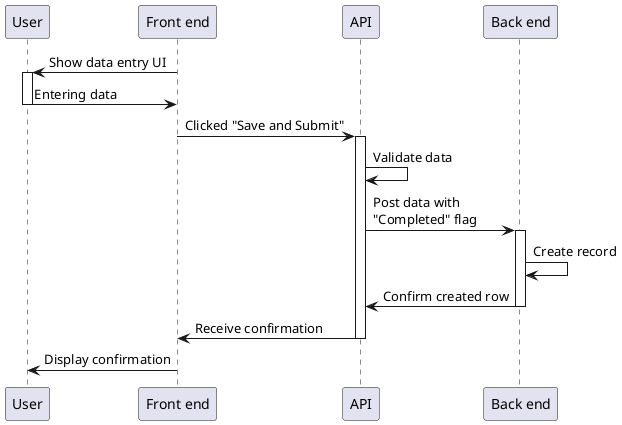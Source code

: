 @startuml

' Logged in user who manually writes a new row to the Data Resource.

participant "User" as u
participant "Front end" as f
participant "API" as api
participant "Back end" as db

f -> u ++: Show data entry UI
u -> f --: Entering data
f -> api ++: Clicked "Save and Submit"
api -> api : Validate data
api -> db ++: Post data with\n"Completed" flag
db -> db : Create record
db -> api --: Confirm created row
api -> f --: Receive confirmation
f -> u --: Display confirmation
@enduml
